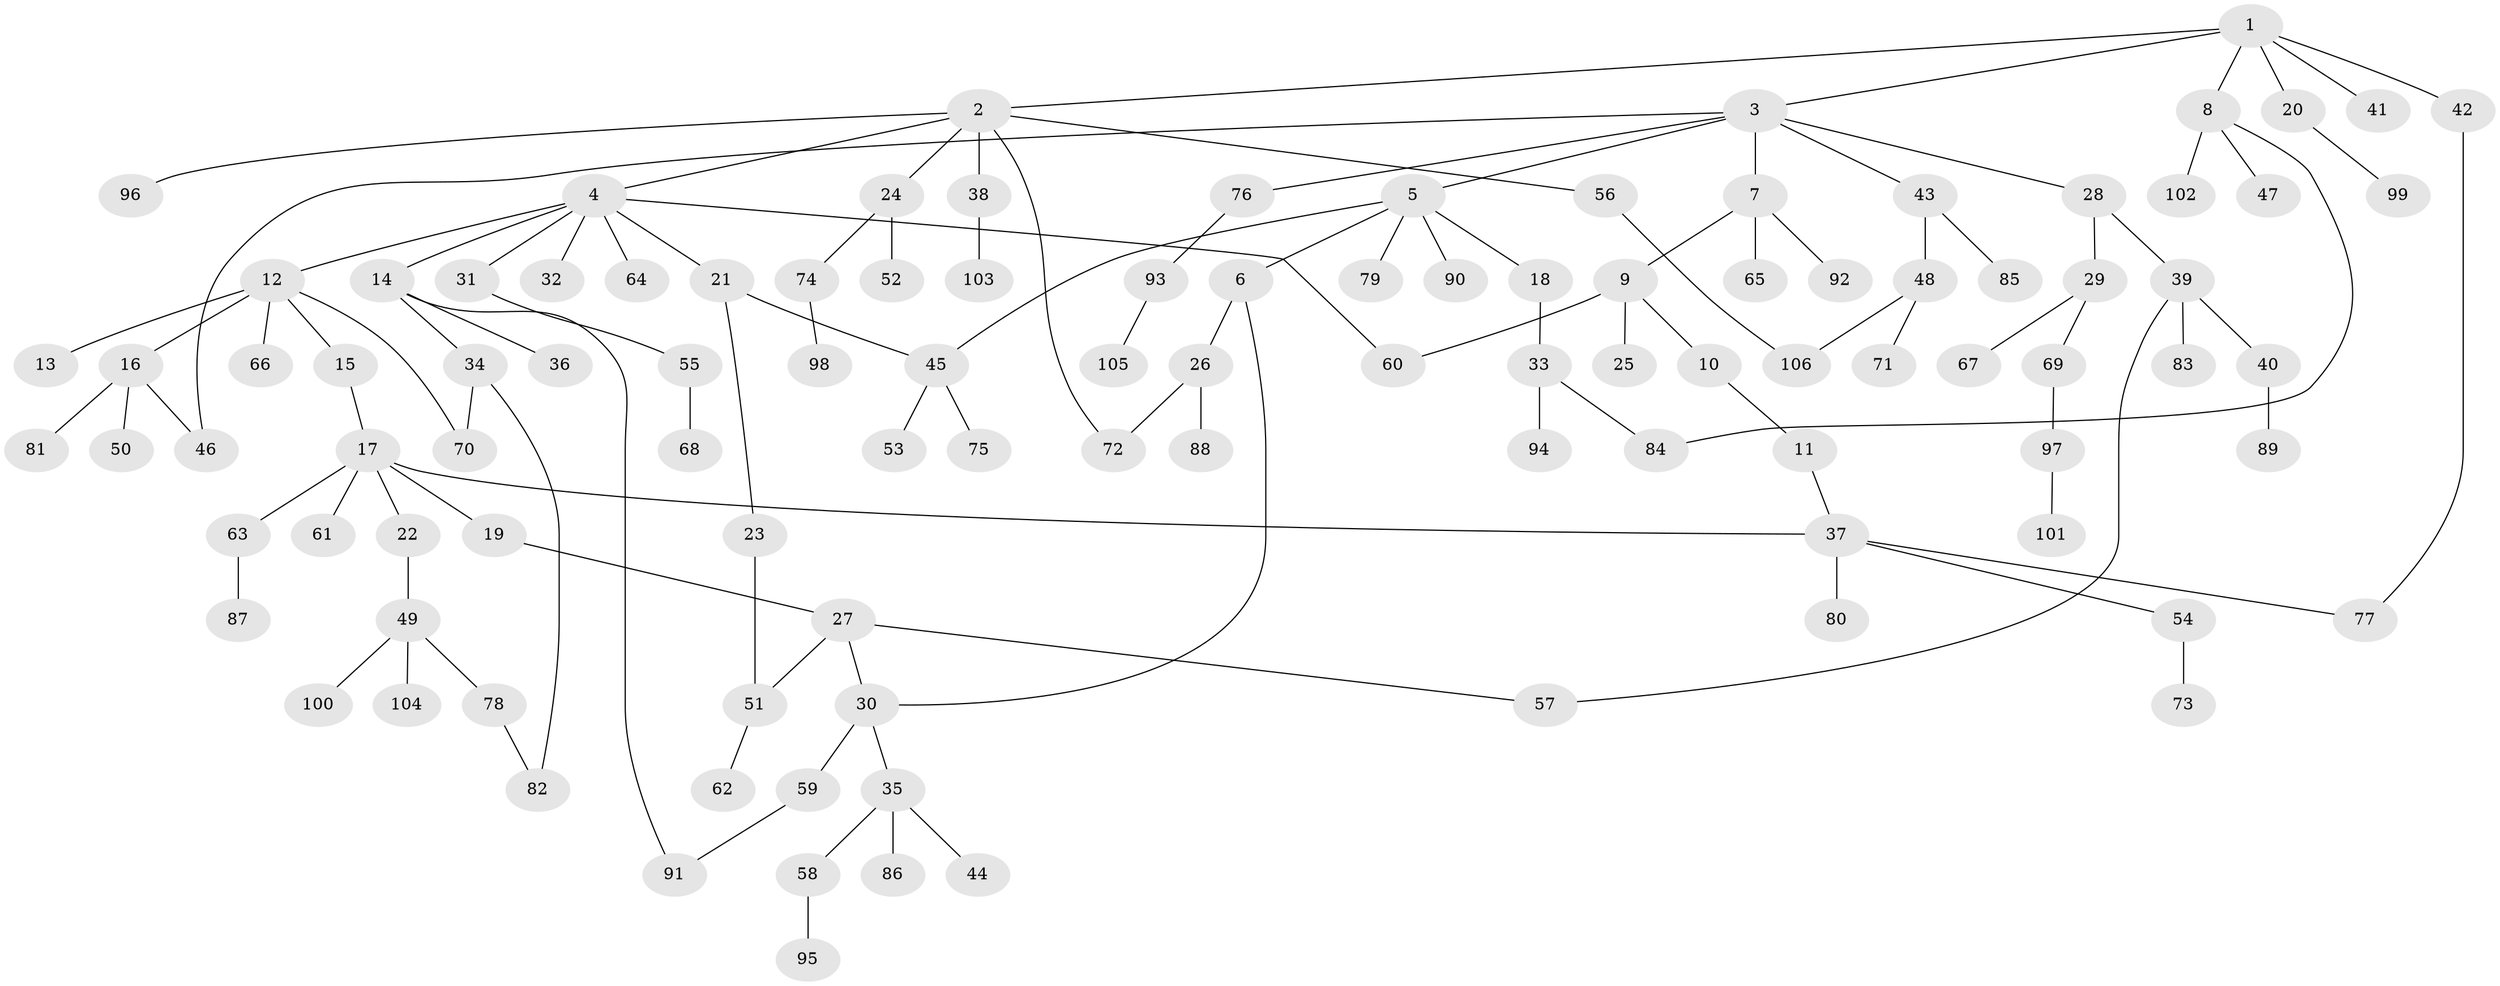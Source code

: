 // Generated by graph-tools (version 1.1) at 2025/41/03/09/25 04:41:09]
// undirected, 106 vertices, 119 edges
graph export_dot {
graph [start="1"]
  node [color=gray90,style=filled];
  1;
  2;
  3;
  4;
  5;
  6;
  7;
  8;
  9;
  10;
  11;
  12;
  13;
  14;
  15;
  16;
  17;
  18;
  19;
  20;
  21;
  22;
  23;
  24;
  25;
  26;
  27;
  28;
  29;
  30;
  31;
  32;
  33;
  34;
  35;
  36;
  37;
  38;
  39;
  40;
  41;
  42;
  43;
  44;
  45;
  46;
  47;
  48;
  49;
  50;
  51;
  52;
  53;
  54;
  55;
  56;
  57;
  58;
  59;
  60;
  61;
  62;
  63;
  64;
  65;
  66;
  67;
  68;
  69;
  70;
  71;
  72;
  73;
  74;
  75;
  76;
  77;
  78;
  79;
  80;
  81;
  82;
  83;
  84;
  85;
  86;
  87;
  88;
  89;
  90;
  91;
  92;
  93;
  94;
  95;
  96;
  97;
  98;
  99;
  100;
  101;
  102;
  103;
  104;
  105;
  106;
  1 -- 2;
  1 -- 3;
  1 -- 8;
  1 -- 20;
  1 -- 41;
  1 -- 42;
  2 -- 4;
  2 -- 24;
  2 -- 38;
  2 -- 56;
  2 -- 96;
  2 -- 72;
  3 -- 5;
  3 -- 7;
  3 -- 28;
  3 -- 43;
  3 -- 76;
  3 -- 46;
  4 -- 12;
  4 -- 14;
  4 -- 21;
  4 -- 31;
  4 -- 32;
  4 -- 64;
  4 -- 60;
  5 -- 6;
  5 -- 18;
  5 -- 79;
  5 -- 90;
  5 -- 45;
  6 -- 26;
  6 -- 30;
  7 -- 9;
  7 -- 65;
  7 -- 92;
  8 -- 47;
  8 -- 102;
  8 -- 84;
  9 -- 10;
  9 -- 25;
  9 -- 60;
  10 -- 11;
  11 -- 37;
  12 -- 13;
  12 -- 15;
  12 -- 16;
  12 -- 66;
  12 -- 70;
  14 -- 34;
  14 -- 36;
  14 -- 91;
  15 -- 17;
  16 -- 46;
  16 -- 50;
  16 -- 81;
  17 -- 19;
  17 -- 22;
  17 -- 37;
  17 -- 61;
  17 -- 63;
  18 -- 33;
  19 -- 27;
  20 -- 99;
  21 -- 23;
  21 -- 45;
  22 -- 49;
  23 -- 51;
  24 -- 52;
  24 -- 74;
  26 -- 72;
  26 -- 88;
  27 -- 30;
  27 -- 57;
  27 -- 51;
  28 -- 29;
  28 -- 39;
  29 -- 67;
  29 -- 69;
  30 -- 35;
  30 -- 59;
  31 -- 55;
  33 -- 84;
  33 -- 94;
  34 -- 70;
  34 -- 82;
  35 -- 44;
  35 -- 58;
  35 -- 86;
  37 -- 54;
  37 -- 77;
  37 -- 80;
  38 -- 103;
  39 -- 40;
  39 -- 83;
  39 -- 57;
  40 -- 89;
  42 -- 77;
  43 -- 48;
  43 -- 85;
  45 -- 53;
  45 -- 75;
  48 -- 71;
  48 -- 106;
  49 -- 78;
  49 -- 100;
  49 -- 104;
  51 -- 62;
  54 -- 73;
  55 -- 68;
  56 -- 106;
  58 -- 95;
  59 -- 91;
  63 -- 87;
  69 -- 97;
  74 -- 98;
  76 -- 93;
  78 -- 82;
  93 -- 105;
  97 -- 101;
}
